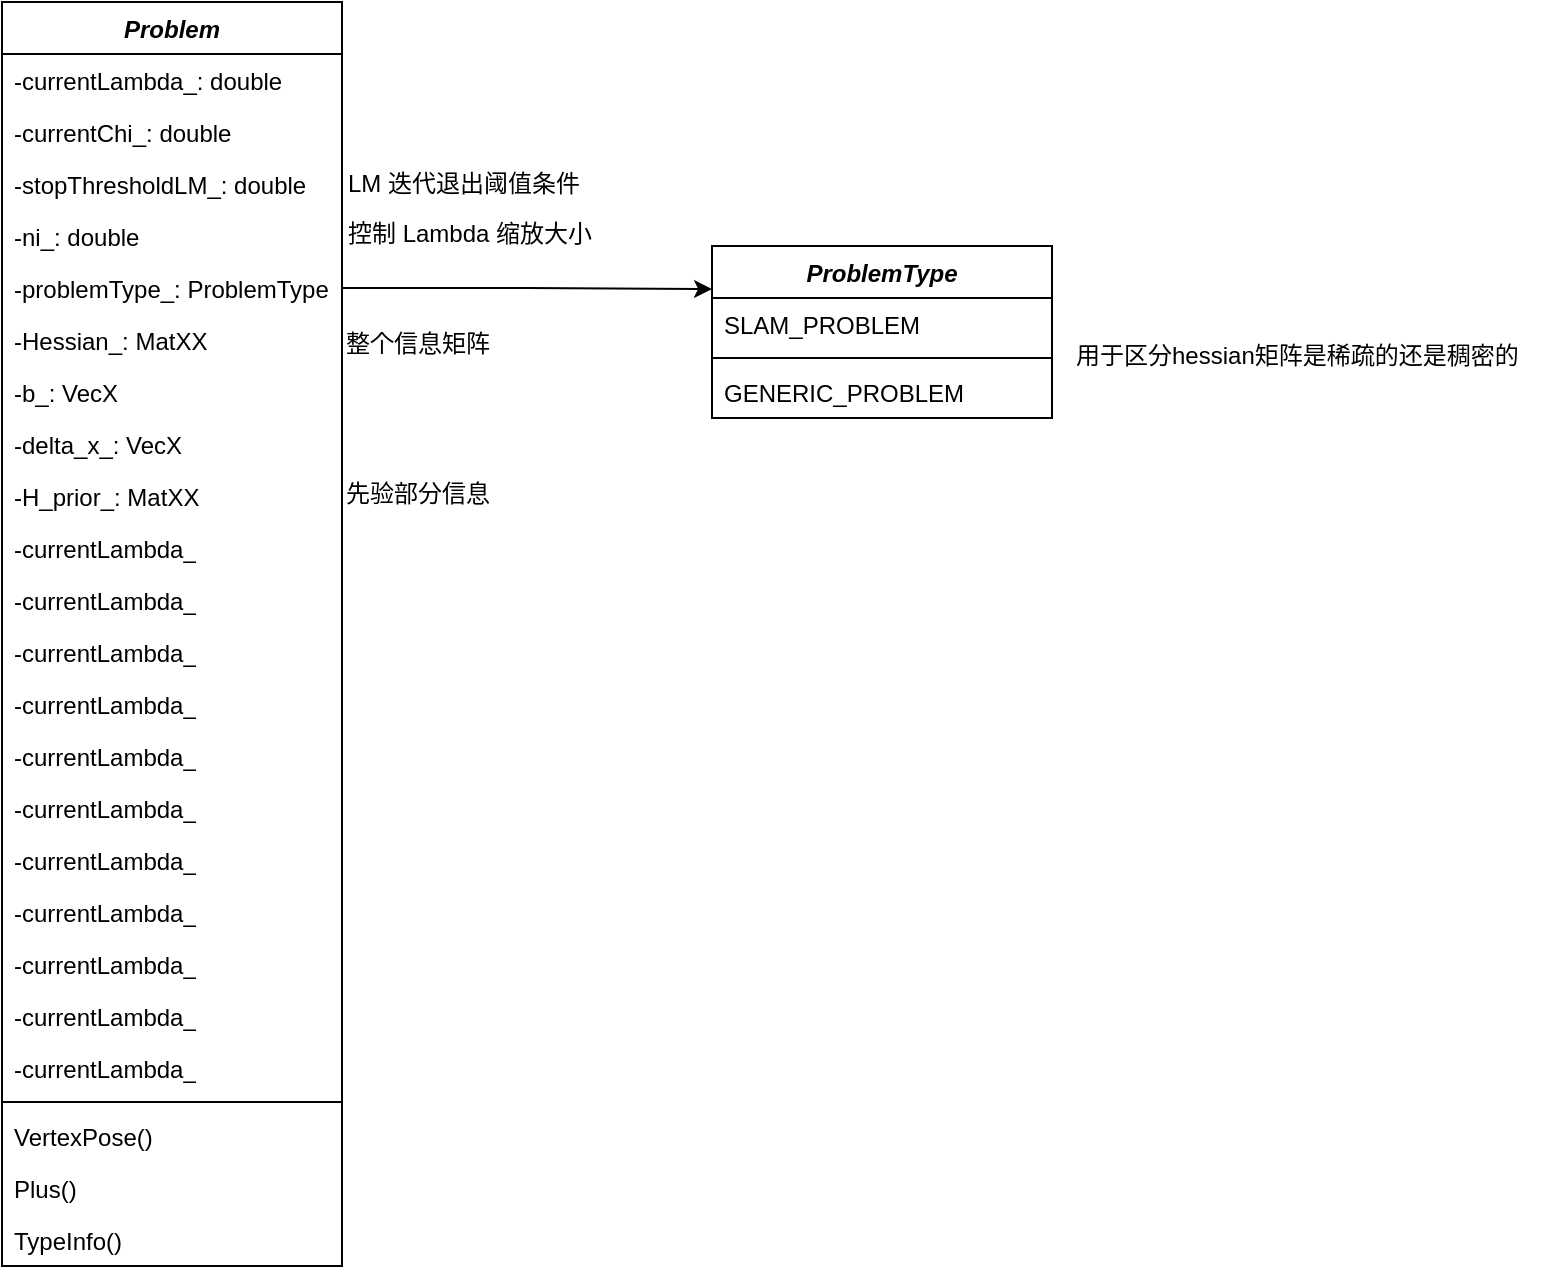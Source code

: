 <mxfile version="24.4.0" type="github">
  <diagram name="第 1 页" id="Om_0ez-Mg7cLswbmVXPj">
    <mxGraphModel dx="161" dy="392" grid="1" gridSize="1" guides="1" tooltips="1" connect="1" arrows="1" fold="1" page="1" pageScale="1" pageWidth="827" pageHeight="1169" math="0" shadow="0">
      <root>
        <mxCell id="0" />
        <mxCell id="1" parent="0" />
        <mxCell id="05y2BKctw2ABKMbbaYBs-1" value="&lt;i&gt;Problem&lt;/i&gt;" style="swimlane;fontStyle=1;align=center;verticalAlign=top;childLayout=stackLayout;horizontal=1;startSize=26;horizontalStack=0;resizeParent=1;resizeParentMax=0;resizeLast=0;collapsible=1;marginBottom=0;whiteSpace=wrap;html=1;" vertex="1" parent="1">
          <mxGeometry x="840" y="30" width="170" height="632" as="geometry" />
        </mxCell>
        <mxCell id="05y2BKctw2ABKMbbaYBs-2" value="-currentLambda_:&amp;nbsp;double" style="text;strokeColor=none;fillColor=none;align=left;verticalAlign=top;spacingLeft=4;spacingRight=4;overflow=hidden;rotatable=0;points=[[0,0.5],[1,0.5]];portConstraint=eastwest;whiteSpace=wrap;html=1;" vertex="1" parent="05y2BKctw2ABKMbbaYBs-1">
          <mxGeometry y="26" width="170" height="26" as="geometry" />
        </mxCell>
        <mxCell id="05y2BKctw2ABKMbbaYBs-11" value="-currentChi_:&amp;nbsp;double" style="text;strokeColor=none;fillColor=none;align=left;verticalAlign=top;spacingLeft=4;spacingRight=4;overflow=hidden;rotatable=0;points=[[0,0.5],[1,0.5]];portConstraint=eastwest;whiteSpace=wrap;html=1;" vertex="1" parent="05y2BKctw2ABKMbbaYBs-1">
          <mxGeometry y="52" width="170" height="26" as="geometry" />
        </mxCell>
        <mxCell id="05y2BKctw2ABKMbbaYBs-14" value="-stopThresholdLM_:&amp;nbsp;double" style="text;strokeColor=none;fillColor=none;align=left;verticalAlign=top;spacingLeft=4;spacingRight=4;overflow=hidden;rotatable=0;points=[[0,0.5],[1,0.5]];portConstraint=eastwest;whiteSpace=wrap;html=1;" vertex="1" parent="05y2BKctw2ABKMbbaYBs-1">
          <mxGeometry y="78" width="170" height="26" as="geometry" />
        </mxCell>
        <mxCell id="05y2BKctw2ABKMbbaYBs-16" value="-ni_:&amp;nbsp;double" style="text;strokeColor=none;fillColor=none;align=left;verticalAlign=top;spacingLeft=4;spacingRight=4;overflow=hidden;rotatable=0;points=[[0,0.5],[1,0.5]];portConstraint=eastwest;whiteSpace=wrap;html=1;" vertex="1" parent="05y2BKctw2ABKMbbaYBs-1">
          <mxGeometry y="104" width="170" height="26" as="geometry" />
        </mxCell>
        <mxCell id="05y2BKctw2ABKMbbaYBs-18" value="-problemType_:&amp;nbsp;ProblemType" style="text;strokeColor=none;fillColor=none;align=left;verticalAlign=top;spacingLeft=4;spacingRight=4;overflow=hidden;rotatable=0;points=[[0,0.5],[1,0.5]];portConstraint=eastwest;whiteSpace=wrap;html=1;" vertex="1" parent="05y2BKctw2ABKMbbaYBs-1">
          <mxGeometry y="130" width="170" height="26" as="geometry" />
        </mxCell>
        <mxCell id="05y2BKctw2ABKMbbaYBs-21" value="-Hessian_: MatXX" style="text;strokeColor=none;fillColor=none;align=left;verticalAlign=top;spacingLeft=4;spacingRight=4;overflow=hidden;rotatable=0;points=[[0,0.5],[1,0.5]];portConstraint=eastwest;whiteSpace=wrap;html=1;" vertex="1" parent="05y2BKctw2ABKMbbaYBs-1">
          <mxGeometry y="156" width="170" height="26" as="geometry" />
        </mxCell>
        <mxCell id="05y2BKctw2ABKMbbaYBs-22" value="-b_:&amp;nbsp;VecX" style="text;strokeColor=none;fillColor=none;align=left;verticalAlign=top;spacingLeft=4;spacingRight=4;overflow=hidden;rotatable=0;points=[[0,0.5],[1,0.5]];portConstraint=eastwest;whiteSpace=wrap;html=1;" vertex="1" parent="05y2BKctw2ABKMbbaYBs-1">
          <mxGeometry y="182" width="170" height="26" as="geometry" />
        </mxCell>
        <mxCell id="05y2BKctw2ABKMbbaYBs-23" value="-delta_x_:&amp;nbsp;VecX" style="text;strokeColor=none;fillColor=none;align=left;verticalAlign=top;spacingLeft=4;spacingRight=4;overflow=hidden;rotatable=0;points=[[0,0.5],[1,0.5]];portConstraint=eastwest;whiteSpace=wrap;html=1;" vertex="1" parent="05y2BKctw2ABKMbbaYBs-1">
          <mxGeometry y="208" width="170" height="26" as="geometry" />
        </mxCell>
        <mxCell id="05y2BKctw2ABKMbbaYBs-26" value="-H_prior_:&amp;nbsp;MatXX" style="text;strokeColor=none;fillColor=none;align=left;verticalAlign=top;spacingLeft=4;spacingRight=4;overflow=hidden;rotatable=0;points=[[0,0.5],[1,0.5]];portConstraint=eastwest;whiteSpace=wrap;html=1;" vertex="1" parent="05y2BKctw2ABKMbbaYBs-1">
          <mxGeometry y="234" width="170" height="26" as="geometry" />
        </mxCell>
        <mxCell id="05y2BKctw2ABKMbbaYBs-28" value="-currentLambda_" style="text;strokeColor=none;fillColor=none;align=left;verticalAlign=top;spacingLeft=4;spacingRight=4;overflow=hidden;rotatable=0;points=[[0,0.5],[1,0.5]];portConstraint=eastwest;whiteSpace=wrap;html=1;" vertex="1" parent="05y2BKctw2ABKMbbaYBs-1">
          <mxGeometry y="260" width="170" height="26" as="geometry" />
        </mxCell>
        <mxCell id="05y2BKctw2ABKMbbaYBs-27" value="-currentLambda_" style="text;strokeColor=none;fillColor=none;align=left;verticalAlign=top;spacingLeft=4;spacingRight=4;overflow=hidden;rotatable=0;points=[[0,0.5],[1,0.5]];portConstraint=eastwest;whiteSpace=wrap;html=1;" vertex="1" parent="05y2BKctw2ABKMbbaYBs-1">
          <mxGeometry y="286" width="170" height="26" as="geometry" />
        </mxCell>
        <mxCell id="05y2BKctw2ABKMbbaYBs-25" value="-currentLambda_" style="text;strokeColor=none;fillColor=none;align=left;verticalAlign=top;spacingLeft=4;spacingRight=4;overflow=hidden;rotatable=0;points=[[0,0.5],[1,0.5]];portConstraint=eastwest;whiteSpace=wrap;html=1;" vertex="1" parent="05y2BKctw2ABKMbbaYBs-1">
          <mxGeometry y="312" width="170" height="26" as="geometry" />
        </mxCell>
        <mxCell id="05y2BKctw2ABKMbbaYBs-24" value="-currentLambda_" style="text;strokeColor=none;fillColor=none;align=left;verticalAlign=top;spacingLeft=4;spacingRight=4;overflow=hidden;rotatable=0;points=[[0,0.5],[1,0.5]];portConstraint=eastwest;whiteSpace=wrap;html=1;" vertex="1" parent="05y2BKctw2ABKMbbaYBs-1">
          <mxGeometry y="338" width="170" height="26" as="geometry" />
        </mxCell>
        <mxCell id="05y2BKctw2ABKMbbaYBs-19" value="-currentLambda_" style="text;strokeColor=none;fillColor=none;align=left;verticalAlign=top;spacingLeft=4;spacingRight=4;overflow=hidden;rotatable=0;points=[[0,0.5],[1,0.5]];portConstraint=eastwest;whiteSpace=wrap;html=1;" vertex="1" parent="05y2BKctw2ABKMbbaYBs-1">
          <mxGeometry y="364" width="170" height="26" as="geometry" />
        </mxCell>
        <mxCell id="05y2BKctw2ABKMbbaYBs-20" value="-currentLambda_" style="text;strokeColor=none;fillColor=none;align=left;verticalAlign=top;spacingLeft=4;spacingRight=4;overflow=hidden;rotatable=0;points=[[0,0.5],[1,0.5]];portConstraint=eastwest;whiteSpace=wrap;html=1;" vertex="1" parent="05y2BKctw2ABKMbbaYBs-1">
          <mxGeometry y="390" width="170" height="26" as="geometry" />
        </mxCell>
        <mxCell id="05y2BKctw2ABKMbbaYBs-17" value="-currentLambda_" style="text;strokeColor=none;fillColor=none;align=left;verticalAlign=top;spacingLeft=4;spacingRight=4;overflow=hidden;rotatable=0;points=[[0,0.5],[1,0.5]];portConstraint=eastwest;whiteSpace=wrap;html=1;" vertex="1" parent="05y2BKctw2ABKMbbaYBs-1">
          <mxGeometry y="416" width="170" height="26" as="geometry" />
        </mxCell>
        <mxCell id="05y2BKctw2ABKMbbaYBs-15" value="-currentLambda_" style="text;strokeColor=none;fillColor=none;align=left;verticalAlign=top;spacingLeft=4;spacingRight=4;overflow=hidden;rotatable=0;points=[[0,0.5],[1,0.5]];portConstraint=eastwest;whiteSpace=wrap;html=1;" vertex="1" parent="05y2BKctw2ABKMbbaYBs-1">
          <mxGeometry y="442" width="170" height="26" as="geometry" />
        </mxCell>
        <mxCell id="05y2BKctw2ABKMbbaYBs-13" value="-currentLambda_" style="text;strokeColor=none;fillColor=none;align=left;verticalAlign=top;spacingLeft=4;spacingRight=4;overflow=hidden;rotatable=0;points=[[0,0.5],[1,0.5]];portConstraint=eastwest;whiteSpace=wrap;html=1;" vertex="1" parent="05y2BKctw2ABKMbbaYBs-1">
          <mxGeometry y="468" width="170" height="26" as="geometry" />
        </mxCell>
        <mxCell id="05y2BKctw2ABKMbbaYBs-12" value="-currentLambda_" style="text;strokeColor=none;fillColor=none;align=left;verticalAlign=top;spacingLeft=4;spacingRight=4;overflow=hidden;rotatable=0;points=[[0,0.5],[1,0.5]];portConstraint=eastwest;whiteSpace=wrap;html=1;" vertex="1" parent="05y2BKctw2ABKMbbaYBs-1">
          <mxGeometry y="494" width="170" height="26" as="geometry" />
        </mxCell>
        <mxCell id="05y2BKctw2ABKMbbaYBs-10" value="-currentLambda_" style="text;strokeColor=none;fillColor=none;align=left;verticalAlign=top;spacingLeft=4;spacingRight=4;overflow=hidden;rotatable=0;points=[[0,0.5],[1,0.5]];portConstraint=eastwest;whiteSpace=wrap;html=1;" vertex="1" parent="05y2BKctw2ABKMbbaYBs-1">
          <mxGeometry y="520" width="170" height="26" as="geometry" />
        </mxCell>
        <mxCell id="05y2BKctw2ABKMbbaYBs-3" value="" style="line;strokeWidth=1;fillColor=none;align=left;verticalAlign=middle;spacingTop=-1;spacingLeft=3;spacingRight=3;rotatable=0;labelPosition=right;points=[];portConstraint=eastwest;strokeColor=inherit;" vertex="1" parent="05y2BKctw2ABKMbbaYBs-1">
          <mxGeometry y="546" width="170" height="8" as="geometry" />
        </mxCell>
        <mxCell id="05y2BKctw2ABKMbbaYBs-4" value="VertexPose()" style="text;strokeColor=none;fillColor=none;align=left;verticalAlign=top;spacingLeft=4;spacingRight=4;overflow=hidden;rotatable=0;points=[[0,0.5],[1,0.5]];portConstraint=eastwest;whiteSpace=wrap;html=1;" vertex="1" parent="05y2BKctw2ABKMbbaYBs-1">
          <mxGeometry y="554" width="170" height="26" as="geometry" />
        </mxCell>
        <mxCell id="05y2BKctw2ABKMbbaYBs-5" value="Plus()" style="text;strokeColor=none;fillColor=none;align=left;verticalAlign=top;spacingLeft=4;spacingRight=4;overflow=hidden;rotatable=0;points=[[0,0.5],[1,0.5]];portConstraint=eastwest;whiteSpace=wrap;html=1;" vertex="1" parent="05y2BKctw2ABKMbbaYBs-1">
          <mxGeometry y="580" width="170" height="26" as="geometry" />
        </mxCell>
        <mxCell id="05y2BKctw2ABKMbbaYBs-6" value="TypeInfo()" style="text;strokeColor=none;fillColor=none;align=left;verticalAlign=top;spacingLeft=4;spacingRight=4;overflow=hidden;rotatable=0;points=[[0,0.5],[1,0.5]];portConstraint=eastwest;whiteSpace=wrap;html=1;" vertex="1" parent="05y2BKctw2ABKMbbaYBs-1">
          <mxGeometry y="606" width="170" height="26" as="geometry" />
        </mxCell>
        <mxCell id="05y2BKctw2ABKMbbaYBs-29" value="&lt;i&gt;ProblemType&lt;/i&gt;" style="swimlane;fontStyle=1;align=center;verticalAlign=top;childLayout=stackLayout;horizontal=1;startSize=26;horizontalStack=0;resizeParent=1;resizeParentMax=0;resizeLast=0;collapsible=1;marginBottom=0;whiteSpace=wrap;html=1;" vertex="1" parent="1">
          <mxGeometry x="1195" y="152" width="170" height="86" as="geometry" />
        </mxCell>
        <mxCell id="05y2BKctw2ABKMbbaYBs-49" value="SLAM_PROBLEM" style="text;strokeColor=none;fillColor=none;align=left;verticalAlign=top;spacingLeft=4;spacingRight=4;overflow=hidden;rotatable=0;points=[[0,0.5],[1,0.5]];portConstraint=eastwest;whiteSpace=wrap;html=1;" vertex="1" parent="05y2BKctw2ABKMbbaYBs-29">
          <mxGeometry y="26" width="170" height="26" as="geometry" />
        </mxCell>
        <mxCell id="05y2BKctw2ABKMbbaYBs-50" value="" style="line;strokeWidth=1;fillColor=none;align=left;verticalAlign=middle;spacingTop=-1;spacingLeft=3;spacingRight=3;rotatable=0;labelPosition=right;points=[];portConstraint=eastwest;strokeColor=inherit;" vertex="1" parent="05y2BKctw2ABKMbbaYBs-29">
          <mxGeometry y="52" width="170" height="8" as="geometry" />
        </mxCell>
        <mxCell id="05y2BKctw2ABKMbbaYBs-51" value="GENERIC_PROBLEM" style="text;strokeColor=none;fillColor=none;align=left;verticalAlign=top;spacingLeft=4;spacingRight=4;overflow=hidden;rotatable=0;points=[[0,0.5],[1,0.5]];portConstraint=eastwest;whiteSpace=wrap;html=1;" vertex="1" parent="05y2BKctw2ABKMbbaYBs-29">
          <mxGeometry y="60" width="170" height="26" as="geometry" />
        </mxCell>
        <mxCell id="05y2BKctw2ABKMbbaYBs-54" value="用于区分hessian矩阵是稀疏的还是稠密的" style="text;html=1;align=left;verticalAlign=middle;resizable=0;points=[];autosize=1;strokeColor=none;fillColor=none;" vertex="1" parent="1">
          <mxGeometry x="1375" y="192" width="240" height="30" as="geometry" />
        </mxCell>
        <mxCell id="05y2BKctw2ABKMbbaYBs-55" value="LM 迭代退出阈值条件" style="text;html=1;align=left;verticalAlign=middle;resizable=0;points=[];autosize=1;strokeColor=none;fillColor=none;" vertex="1" parent="1">
          <mxGeometry x="1011" y="106" width="140" height="30" as="geometry" />
        </mxCell>
        <mxCell id="05y2BKctw2ABKMbbaYBs-56" value="控制 Lambda 缩放大小" style="text;html=1;align=left;verticalAlign=middle;resizable=0;points=[];autosize=1;strokeColor=none;fillColor=none;" vertex="1" parent="1">
          <mxGeometry x="1011" y="131" width="150" height="30" as="geometry" />
        </mxCell>
        <mxCell id="05y2BKctw2ABKMbbaYBs-57" value="整个信息矩阵" style="text;html=1;align=left;verticalAlign=middle;resizable=0;points=[];autosize=1;strokeColor=none;fillColor=none;" vertex="1" parent="1">
          <mxGeometry x="1010" y="187" width="91" height="27" as="geometry" />
        </mxCell>
        <mxCell id="05y2BKctw2ABKMbbaYBs-58" style="edgeStyle=orthogonalEdgeStyle;rounded=0;orthogonalLoop=1;jettySize=auto;html=1;entryX=0;entryY=0.25;entryDx=0;entryDy=0;" edge="1" parent="1" source="05y2BKctw2ABKMbbaYBs-18" target="05y2BKctw2ABKMbbaYBs-29">
          <mxGeometry relative="1" as="geometry" />
        </mxCell>
        <mxCell id="05y2BKctw2ABKMbbaYBs-59" value="先验部分信息" style="text;html=1;align=left;verticalAlign=middle;resizable=0;points=[];autosize=1;strokeColor=none;fillColor=none;" vertex="1" parent="1">
          <mxGeometry x="1010" y="262" width="91" height="27" as="geometry" />
        </mxCell>
      </root>
    </mxGraphModel>
  </diagram>
</mxfile>
